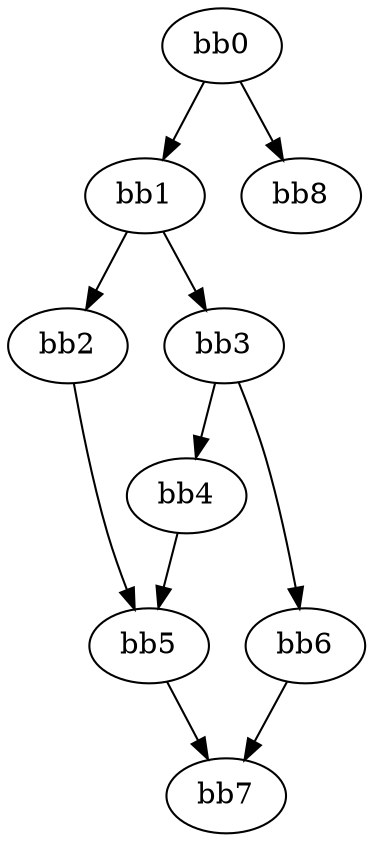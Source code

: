 digraph {
    0 [ label = "bb0\l" ]
    1 [ label = "bb1\l" ]
    2 [ label = "bb2\l" ]
    3 [ label = "bb3\l" ]
    4 [ label = "bb4\l" ]
    5 [ label = "bb5\l" ]
    6 [ label = "bb6\l" ]
    7 [ label = "bb7\l" ]
    8 [ label = "bb8\l" ]
    0 -> 1 [ ]
    0 -> 8 [ ]
    1 -> 2 [ ]
    1 -> 3 [ ]
    2 -> 5 [ ]
    3 -> 4 [ ]
    3 -> 6 [ ]
    4 -> 5 [ ]
    5 -> 7 [ ]
    6 -> 7 [ ]
}

